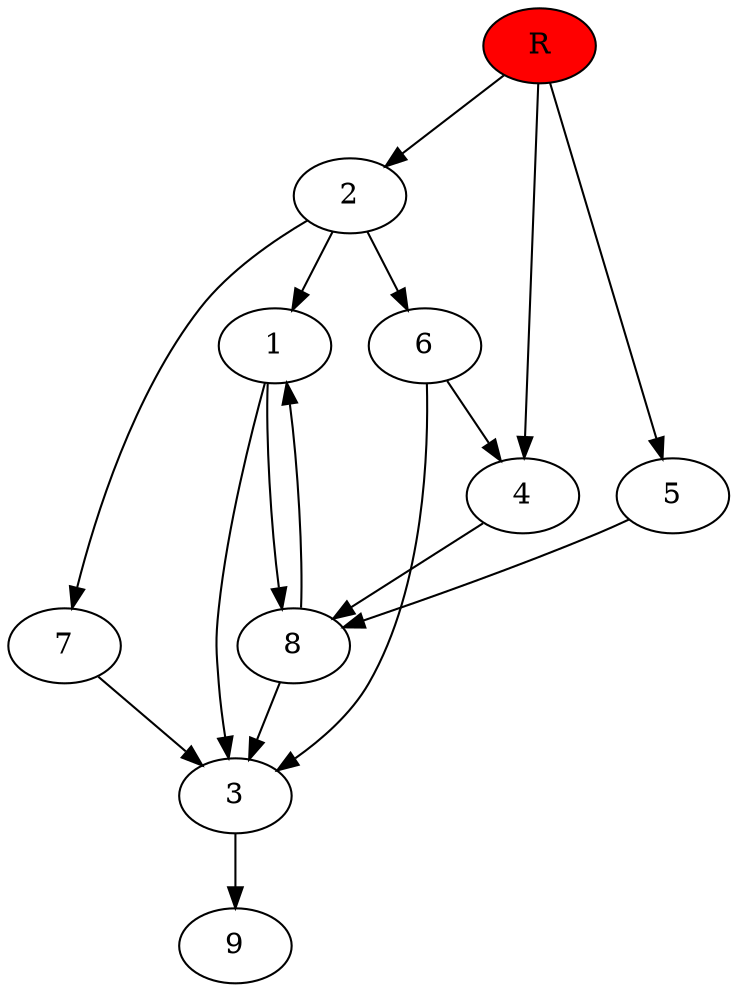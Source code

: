 digraph prb18214 {
	1
	2
	3
	4
	5
	6
	7
	8
	R [fillcolor="#ff0000" style=filled]
	1 -> 3
	1 -> 8
	2 -> 1
	2 -> 6
	2 -> 7
	3 -> 9
	4 -> 8
	5 -> 8
	6 -> 3
	6 -> 4
	7 -> 3
	8 -> 1
	8 -> 3
	R -> 2
	R -> 4
	R -> 5
}
